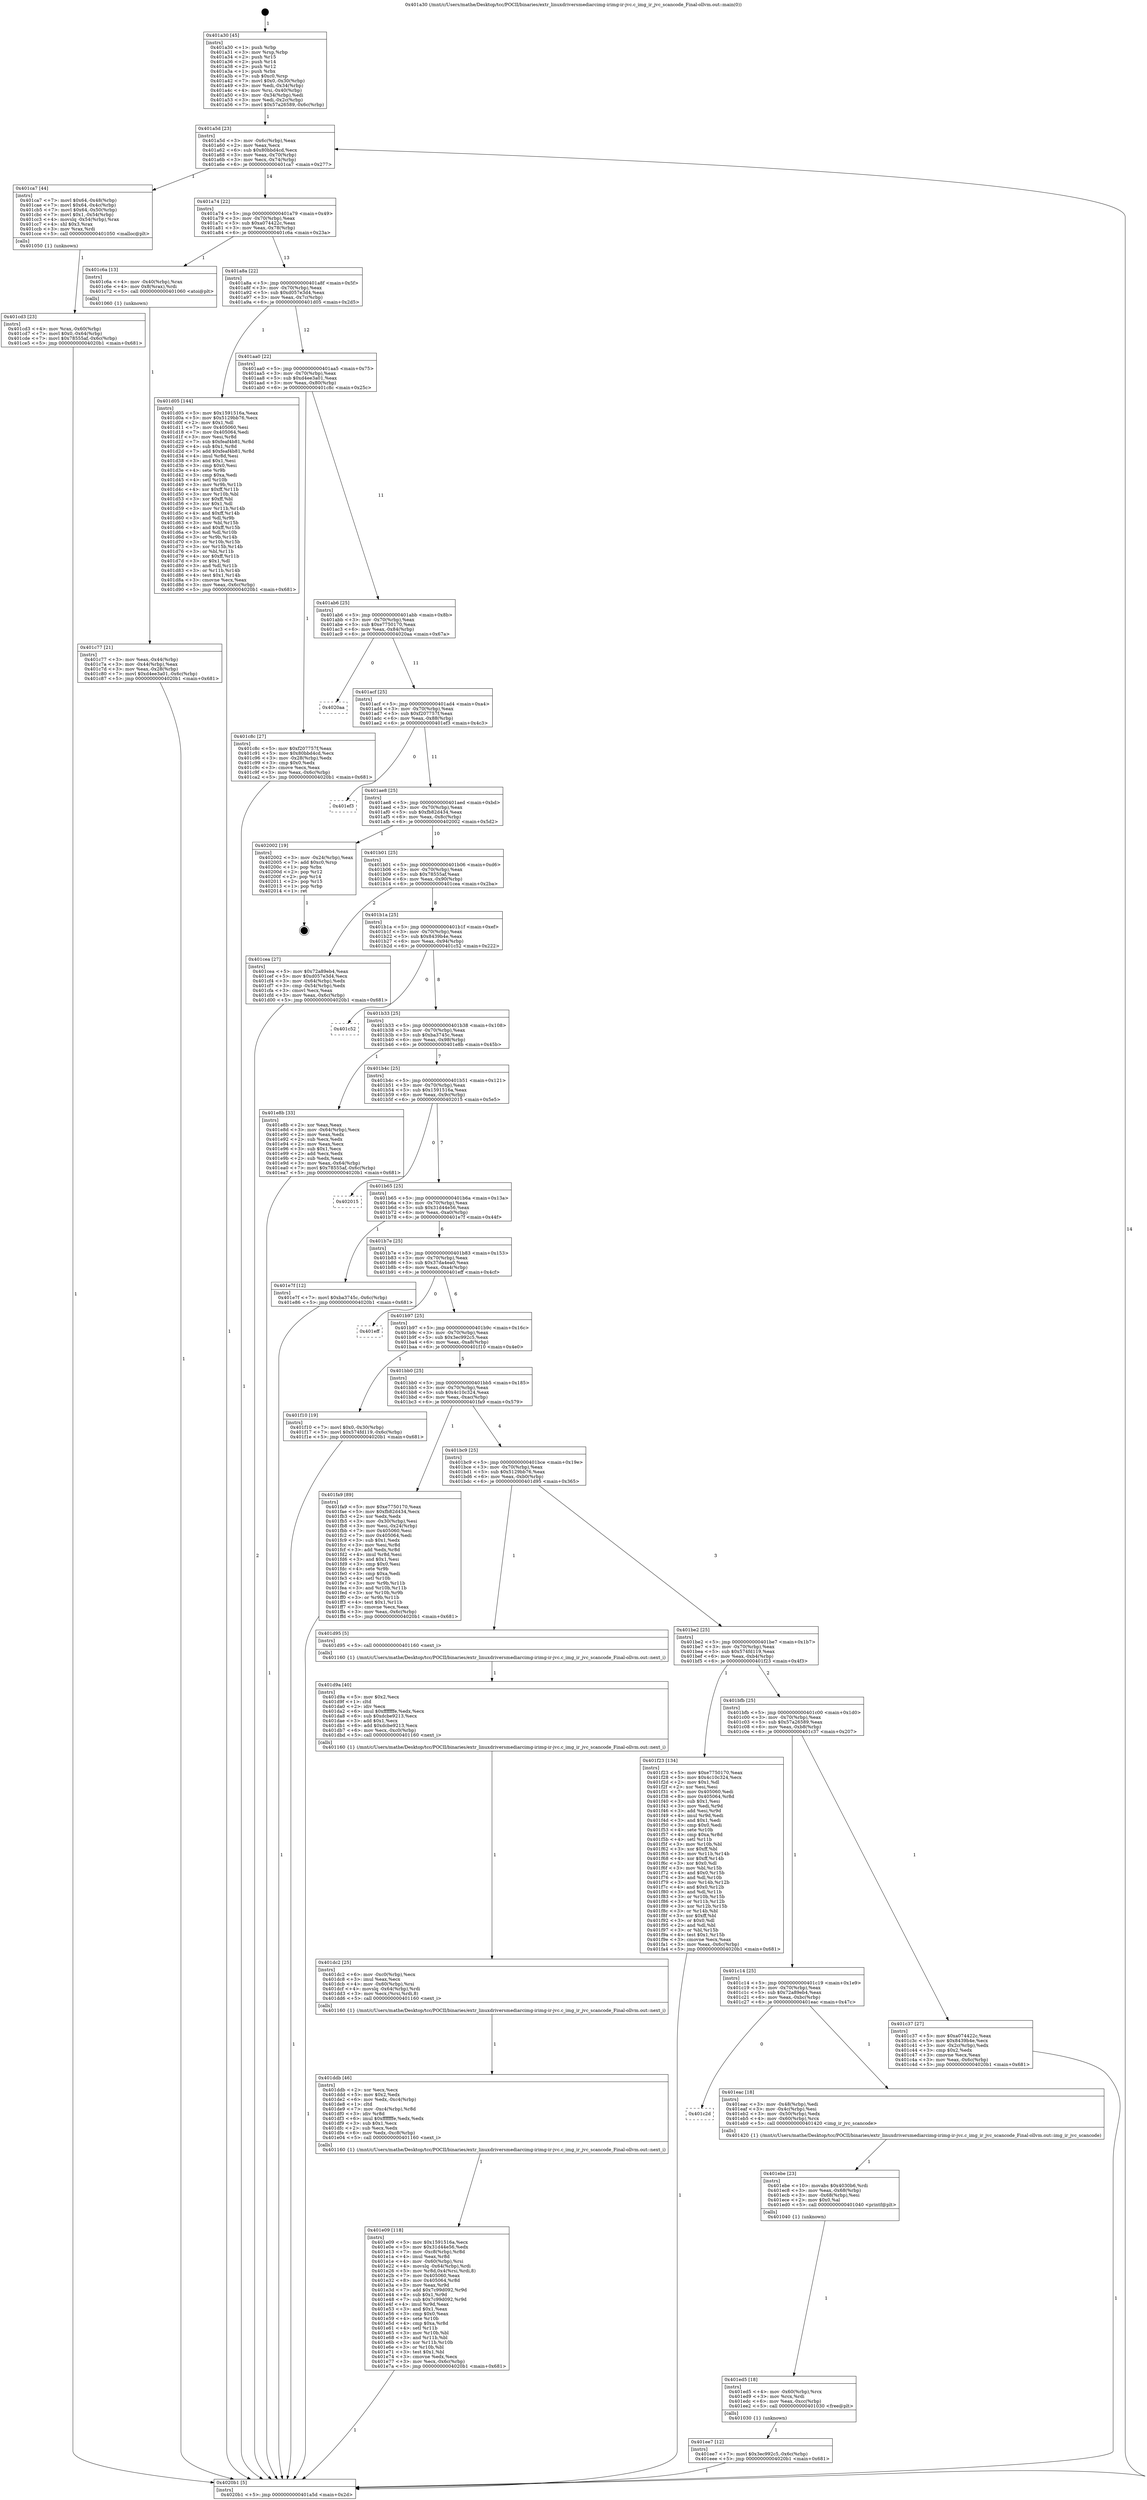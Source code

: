 digraph "0x401a30" {
  label = "0x401a30 (/mnt/c/Users/mathe/Desktop/tcc/POCII/binaries/extr_linuxdriversmediarcimg-irimg-ir-jvc.c_img_ir_jvc_scancode_Final-ollvm.out::main(0))"
  labelloc = "t"
  node[shape=record]

  Entry [label="",width=0.3,height=0.3,shape=circle,fillcolor=black,style=filled]
  "0x401a5d" [label="{
     0x401a5d [23]\l
     | [instrs]\l
     &nbsp;&nbsp;0x401a5d \<+3\>: mov -0x6c(%rbp),%eax\l
     &nbsp;&nbsp;0x401a60 \<+2\>: mov %eax,%ecx\l
     &nbsp;&nbsp;0x401a62 \<+6\>: sub $0x80bbd4cd,%ecx\l
     &nbsp;&nbsp;0x401a68 \<+3\>: mov %eax,-0x70(%rbp)\l
     &nbsp;&nbsp;0x401a6b \<+3\>: mov %ecx,-0x74(%rbp)\l
     &nbsp;&nbsp;0x401a6e \<+6\>: je 0000000000401ca7 \<main+0x277\>\l
  }"]
  "0x401ca7" [label="{
     0x401ca7 [44]\l
     | [instrs]\l
     &nbsp;&nbsp;0x401ca7 \<+7\>: movl $0x64,-0x48(%rbp)\l
     &nbsp;&nbsp;0x401cae \<+7\>: movl $0x64,-0x4c(%rbp)\l
     &nbsp;&nbsp;0x401cb5 \<+7\>: movl $0x64,-0x50(%rbp)\l
     &nbsp;&nbsp;0x401cbc \<+7\>: movl $0x1,-0x54(%rbp)\l
     &nbsp;&nbsp;0x401cc3 \<+4\>: movslq -0x54(%rbp),%rax\l
     &nbsp;&nbsp;0x401cc7 \<+4\>: shl $0x3,%rax\l
     &nbsp;&nbsp;0x401ccb \<+3\>: mov %rax,%rdi\l
     &nbsp;&nbsp;0x401cce \<+5\>: call 0000000000401050 \<malloc@plt\>\l
     | [calls]\l
     &nbsp;&nbsp;0x401050 \{1\} (unknown)\l
  }"]
  "0x401a74" [label="{
     0x401a74 [22]\l
     | [instrs]\l
     &nbsp;&nbsp;0x401a74 \<+5\>: jmp 0000000000401a79 \<main+0x49\>\l
     &nbsp;&nbsp;0x401a79 \<+3\>: mov -0x70(%rbp),%eax\l
     &nbsp;&nbsp;0x401a7c \<+5\>: sub $0xa074422c,%eax\l
     &nbsp;&nbsp;0x401a81 \<+3\>: mov %eax,-0x78(%rbp)\l
     &nbsp;&nbsp;0x401a84 \<+6\>: je 0000000000401c6a \<main+0x23a\>\l
  }"]
  Exit [label="",width=0.3,height=0.3,shape=circle,fillcolor=black,style=filled,peripheries=2]
  "0x401c6a" [label="{
     0x401c6a [13]\l
     | [instrs]\l
     &nbsp;&nbsp;0x401c6a \<+4\>: mov -0x40(%rbp),%rax\l
     &nbsp;&nbsp;0x401c6e \<+4\>: mov 0x8(%rax),%rdi\l
     &nbsp;&nbsp;0x401c72 \<+5\>: call 0000000000401060 \<atoi@plt\>\l
     | [calls]\l
     &nbsp;&nbsp;0x401060 \{1\} (unknown)\l
  }"]
  "0x401a8a" [label="{
     0x401a8a [22]\l
     | [instrs]\l
     &nbsp;&nbsp;0x401a8a \<+5\>: jmp 0000000000401a8f \<main+0x5f\>\l
     &nbsp;&nbsp;0x401a8f \<+3\>: mov -0x70(%rbp),%eax\l
     &nbsp;&nbsp;0x401a92 \<+5\>: sub $0xd057e3d4,%eax\l
     &nbsp;&nbsp;0x401a97 \<+3\>: mov %eax,-0x7c(%rbp)\l
     &nbsp;&nbsp;0x401a9a \<+6\>: je 0000000000401d05 \<main+0x2d5\>\l
  }"]
  "0x401ee7" [label="{
     0x401ee7 [12]\l
     | [instrs]\l
     &nbsp;&nbsp;0x401ee7 \<+7\>: movl $0x3ec992c5,-0x6c(%rbp)\l
     &nbsp;&nbsp;0x401eee \<+5\>: jmp 00000000004020b1 \<main+0x681\>\l
  }"]
  "0x401d05" [label="{
     0x401d05 [144]\l
     | [instrs]\l
     &nbsp;&nbsp;0x401d05 \<+5\>: mov $0x1591516a,%eax\l
     &nbsp;&nbsp;0x401d0a \<+5\>: mov $0x5129bb76,%ecx\l
     &nbsp;&nbsp;0x401d0f \<+2\>: mov $0x1,%dl\l
     &nbsp;&nbsp;0x401d11 \<+7\>: mov 0x405060,%esi\l
     &nbsp;&nbsp;0x401d18 \<+7\>: mov 0x405064,%edi\l
     &nbsp;&nbsp;0x401d1f \<+3\>: mov %esi,%r8d\l
     &nbsp;&nbsp;0x401d22 \<+7\>: sub $0xfeaf4b81,%r8d\l
     &nbsp;&nbsp;0x401d29 \<+4\>: sub $0x1,%r8d\l
     &nbsp;&nbsp;0x401d2d \<+7\>: add $0xfeaf4b81,%r8d\l
     &nbsp;&nbsp;0x401d34 \<+4\>: imul %r8d,%esi\l
     &nbsp;&nbsp;0x401d38 \<+3\>: and $0x1,%esi\l
     &nbsp;&nbsp;0x401d3b \<+3\>: cmp $0x0,%esi\l
     &nbsp;&nbsp;0x401d3e \<+4\>: sete %r9b\l
     &nbsp;&nbsp;0x401d42 \<+3\>: cmp $0xa,%edi\l
     &nbsp;&nbsp;0x401d45 \<+4\>: setl %r10b\l
     &nbsp;&nbsp;0x401d49 \<+3\>: mov %r9b,%r11b\l
     &nbsp;&nbsp;0x401d4c \<+4\>: xor $0xff,%r11b\l
     &nbsp;&nbsp;0x401d50 \<+3\>: mov %r10b,%bl\l
     &nbsp;&nbsp;0x401d53 \<+3\>: xor $0xff,%bl\l
     &nbsp;&nbsp;0x401d56 \<+3\>: xor $0x1,%dl\l
     &nbsp;&nbsp;0x401d59 \<+3\>: mov %r11b,%r14b\l
     &nbsp;&nbsp;0x401d5c \<+4\>: and $0xff,%r14b\l
     &nbsp;&nbsp;0x401d60 \<+3\>: and %dl,%r9b\l
     &nbsp;&nbsp;0x401d63 \<+3\>: mov %bl,%r15b\l
     &nbsp;&nbsp;0x401d66 \<+4\>: and $0xff,%r15b\l
     &nbsp;&nbsp;0x401d6a \<+3\>: and %dl,%r10b\l
     &nbsp;&nbsp;0x401d6d \<+3\>: or %r9b,%r14b\l
     &nbsp;&nbsp;0x401d70 \<+3\>: or %r10b,%r15b\l
     &nbsp;&nbsp;0x401d73 \<+3\>: xor %r15b,%r14b\l
     &nbsp;&nbsp;0x401d76 \<+3\>: or %bl,%r11b\l
     &nbsp;&nbsp;0x401d79 \<+4\>: xor $0xff,%r11b\l
     &nbsp;&nbsp;0x401d7d \<+3\>: or $0x1,%dl\l
     &nbsp;&nbsp;0x401d80 \<+3\>: and %dl,%r11b\l
     &nbsp;&nbsp;0x401d83 \<+3\>: or %r11b,%r14b\l
     &nbsp;&nbsp;0x401d86 \<+4\>: test $0x1,%r14b\l
     &nbsp;&nbsp;0x401d8a \<+3\>: cmovne %ecx,%eax\l
     &nbsp;&nbsp;0x401d8d \<+3\>: mov %eax,-0x6c(%rbp)\l
     &nbsp;&nbsp;0x401d90 \<+5\>: jmp 00000000004020b1 \<main+0x681\>\l
  }"]
  "0x401aa0" [label="{
     0x401aa0 [22]\l
     | [instrs]\l
     &nbsp;&nbsp;0x401aa0 \<+5\>: jmp 0000000000401aa5 \<main+0x75\>\l
     &nbsp;&nbsp;0x401aa5 \<+3\>: mov -0x70(%rbp),%eax\l
     &nbsp;&nbsp;0x401aa8 \<+5\>: sub $0xd4ee3a01,%eax\l
     &nbsp;&nbsp;0x401aad \<+3\>: mov %eax,-0x80(%rbp)\l
     &nbsp;&nbsp;0x401ab0 \<+6\>: je 0000000000401c8c \<main+0x25c\>\l
  }"]
  "0x401ed5" [label="{
     0x401ed5 [18]\l
     | [instrs]\l
     &nbsp;&nbsp;0x401ed5 \<+4\>: mov -0x60(%rbp),%rcx\l
     &nbsp;&nbsp;0x401ed9 \<+3\>: mov %rcx,%rdi\l
     &nbsp;&nbsp;0x401edc \<+6\>: mov %eax,-0xcc(%rbp)\l
     &nbsp;&nbsp;0x401ee2 \<+5\>: call 0000000000401030 \<free@plt\>\l
     | [calls]\l
     &nbsp;&nbsp;0x401030 \{1\} (unknown)\l
  }"]
  "0x401c8c" [label="{
     0x401c8c [27]\l
     | [instrs]\l
     &nbsp;&nbsp;0x401c8c \<+5\>: mov $0xf207757f,%eax\l
     &nbsp;&nbsp;0x401c91 \<+5\>: mov $0x80bbd4cd,%ecx\l
     &nbsp;&nbsp;0x401c96 \<+3\>: mov -0x28(%rbp),%edx\l
     &nbsp;&nbsp;0x401c99 \<+3\>: cmp $0x0,%edx\l
     &nbsp;&nbsp;0x401c9c \<+3\>: cmove %ecx,%eax\l
     &nbsp;&nbsp;0x401c9f \<+3\>: mov %eax,-0x6c(%rbp)\l
     &nbsp;&nbsp;0x401ca2 \<+5\>: jmp 00000000004020b1 \<main+0x681\>\l
  }"]
  "0x401ab6" [label="{
     0x401ab6 [25]\l
     | [instrs]\l
     &nbsp;&nbsp;0x401ab6 \<+5\>: jmp 0000000000401abb \<main+0x8b\>\l
     &nbsp;&nbsp;0x401abb \<+3\>: mov -0x70(%rbp),%eax\l
     &nbsp;&nbsp;0x401abe \<+5\>: sub $0xe7750170,%eax\l
     &nbsp;&nbsp;0x401ac3 \<+6\>: mov %eax,-0x84(%rbp)\l
     &nbsp;&nbsp;0x401ac9 \<+6\>: je 00000000004020aa \<main+0x67a\>\l
  }"]
  "0x401ebe" [label="{
     0x401ebe [23]\l
     | [instrs]\l
     &nbsp;&nbsp;0x401ebe \<+10\>: movabs $0x4030b6,%rdi\l
     &nbsp;&nbsp;0x401ec8 \<+3\>: mov %eax,-0x68(%rbp)\l
     &nbsp;&nbsp;0x401ecb \<+3\>: mov -0x68(%rbp),%esi\l
     &nbsp;&nbsp;0x401ece \<+2\>: mov $0x0,%al\l
     &nbsp;&nbsp;0x401ed0 \<+5\>: call 0000000000401040 \<printf@plt\>\l
     | [calls]\l
     &nbsp;&nbsp;0x401040 \{1\} (unknown)\l
  }"]
  "0x4020aa" [label="{
     0x4020aa\l
  }", style=dashed]
  "0x401acf" [label="{
     0x401acf [25]\l
     | [instrs]\l
     &nbsp;&nbsp;0x401acf \<+5\>: jmp 0000000000401ad4 \<main+0xa4\>\l
     &nbsp;&nbsp;0x401ad4 \<+3\>: mov -0x70(%rbp),%eax\l
     &nbsp;&nbsp;0x401ad7 \<+5\>: sub $0xf207757f,%eax\l
     &nbsp;&nbsp;0x401adc \<+6\>: mov %eax,-0x88(%rbp)\l
     &nbsp;&nbsp;0x401ae2 \<+6\>: je 0000000000401ef3 \<main+0x4c3\>\l
  }"]
  "0x401c2d" [label="{
     0x401c2d\l
  }", style=dashed]
  "0x401ef3" [label="{
     0x401ef3\l
  }", style=dashed]
  "0x401ae8" [label="{
     0x401ae8 [25]\l
     | [instrs]\l
     &nbsp;&nbsp;0x401ae8 \<+5\>: jmp 0000000000401aed \<main+0xbd\>\l
     &nbsp;&nbsp;0x401aed \<+3\>: mov -0x70(%rbp),%eax\l
     &nbsp;&nbsp;0x401af0 \<+5\>: sub $0xfb82d434,%eax\l
     &nbsp;&nbsp;0x401af5 \<+6\>: mov %eax,-0x8c(%rbp)\l
     &nbsp;&nbsp;0x401afb \<+6\>: je 0000000000402002 \<main+0x5d2\>\l
  }"]
  "0x401eac" [label="{
     0x401eac [18]\l
     | [instrs]\l
     &nbsp;&nbsp;0x401eac \<+3\>: mov -0x48(%rbp),%edi\l
     &nbsp;&nbsp;0x401eaf \<+3\>: mov -0x4c(%rbp),%esi\l
     &nbsp;&nbsp;0x401eb2 \<+3\>: mov -0x50(%rbp),%edx\l
     &nbsp;&nbsp;0x401eb5 \<+4\>: mov -0x60(%rbp),%rcx\l
     &nbsp;&nbsp;0x401eb9 \<+5\>: call 0000000000401420 \<img_ir_jvc_scancode\>\l
     | [calls]\l
     &nbsp;&nbsp;0x401420 \{1\} (/mnt/c/Users/mathe/Desktop/tcc/POCII/binaries/extr_linuxdriversmediarcimg-irimg-ir-jvc.c_img_ir_jvc_scancode_Final-ollvm.out::img_ir_jvc_scancode)\l
  }"]
  "0x402002" [label="{
     0x402002 [19]\l
     | [instrs]\l
     &nbsp;&nbsp;0x402002 \<+3\>: mov -0x24(%rbp),%eax\l
     &nbsp;&nbsp;0x402005 \<+7\>: add $0xc0,%rsp\l
     &nbsp;&nbsp;0x40200c \<+1\>: pop %rbx\l
     &nbsp;&nbsp;0x40200d \<+2\>: pop %r12\l
     &nbsp;&nbsp;0x40200f \<+2\>: pop %r14\l
     &nbsp;&nbsp;0x402011 \<+2\>: pop %r15\l
     &nbsp;&nbsp;0x402013 \<+1\>: pop %rbp\l
     &nbsp;&nbsp;0x402014 \<+1\>: ret\l
  }"]
  "0x401b01" [label="{
     0x401b01 [25]\l
     | [instrs]\l
     &nbsp;&nbsp;0x401b01 \<+5\>: jmp 0000000000401b06 \<main+0xd6\>\l
     &nbsp;&nbsp;0x401b06 \<+3\>: mov -0x70(%rbp),%eax\l
     &nbsp;&nbsp;0x401b09 \<+5\>: sub $0x78555af,%eax\l
     &nbsp;&nbsp;0x401b0e \<+6\>: mov %eax,-0x90(%rbp)\l
     &nbsp;&nbsp;0x401b14 \<+6\>: je 0000000000401cea \<main+0x2ba\>\l
  }"]
  "0x401e09" [label="{
     0x401e09 [118]\l
     | [instrs]\l
     &nbsp;&nbsp;0x401e09 \<+5\>: mov $0x1591516a,%ecx\l
     &nbsp;&nbsp;0x401e0e \<+5\>: mov $0x31d44e56,%edx\l
     &nbsp;&nbsp;0x401e13 \<+7\>: mov -0xc8(%rbp),%r8d\l
     &nbsp;&nbsp;0x401e1a \<+4\>: imul %eax,%r8d\l
     &nbsp;&nbsp;0x401e1e \<+4\>: mov -0x60(%rbp),%rsi\l
     &nbsp;&nbsp;0x401e22 \<+4\>: movslq -0x64(%rbp),%rdi\l
     &nbsp;&nbsp;0x401e26 \<+5\>: mov %r8d,0x4(%rsi,%rdi,8)\l
     &nbsp;&nbsp;0x401e2b \<+7\>: mov 0x405060,%eax\l
     &nbsp;&nbsp;0x401e32 \<+8\>: mov 0x405064,%r8d\l
     &nbsp;&nbsp;0x401e3a \<+3\>: mov %eax,%r9d\l
     &nbsp;&nbsp;0x401e3d \<+7\>: add $0x7c99d092,%r9d\l
     &nbsp;&nbsp;0x401e44 \<+4\>: sub $0x1,%r9d\l
     &nbsp;&nbsp;0x401e48 \<+7\>: sub $0x7c99d092,%r9d\l
     &nbsp;&nbsp;0x401e4f \<+4\>: imul %r9d,%eax\l
     &nbsp;&nbsp;0x401e53 \<+3\>: and $0x1,%eax\l
     &nbsp;&nbsp;0x401e56 \<+3\>: cmp $0x0,%eax\l
     &nbsp;&nbsp;0x401e59 \<+4\>: sete %r10b\l
     &nbsp;&nbsp;0x401e5d \<+4\>: cmp $0xa,%r8d\l
     &nbsp;&nbsp;0x401e61 \<+4\>: setl %r11b\l
     &nbsp;&nbsp;0x401e65 \<+3\>: mov %r10b,%bl\l
     &nbsp;&nbsp;0x401e68 \<+3\>: and %r11b,%bl\l
     &nbsp;&nbsp;0x401e6b \<+3\>: xor %r11b,%r10b\l
     &nbsp;&nbsp;0x401e6e \<+3\>: or %r10b,%bl\l
     &nbsp;&nbsp;0x401e71 \<+3\>: test $0x1,%bl\l
     &nbsp;&nbsp;0x401e74 \<+3\>: cmovne %edx,%ecx\l
     &nbsp;&nbsp;0x401e77 \<+3\>: mov %ecx,-0x6c(%rbp)\l
     &nbsp;&nbsp;0x401e7a \<+5\>: jmp 00000000004020b1 \<main+0x681\>\l
  }"]
  "0x401cea" [label="{
     0x401cea [27]\l
     | [instrs]\l
     &nbsp;&nbsp;0x401cea \<+5\>: mov $0x72a89eb4,%eax\l
     &nbsp;&nbsp;0x401cef \<+5\>: mov $0xd057e3d4,%ecx\l
     &nbsp;&nbsp;0x401cf4 \<+3\>: mov -0x64(%rbp),%edx\l
     &nbsp;&nbsp;0x401cf7 \<+3\>: cmp -0x54(%rbp),%edx\l
     &nbsp;&nbsp;0x401cfa \<+3\>: cmovl %ecx,%eax\l
     &nbsp;&nbsp;0x401cfd \<+3\>: mov %eax,-0x6c(%rbp)\l
     &nbsp;&nbsp;0x401d00 \<+5\>: jmp 00000000004020b1 \<main+0x681\>\l
  }"]
  "0x401b1a" [label="{
     0x401b1a [25]\l
     | [instrs]\l
     &nbsp;&nbsp;0x401b1a \<+5\>: jmp 0000000000401b1f \<main+0xef\>\l
     &nbsp;&nbsp;0x401b1f \<+3\>: mov -0x70(%rbp),%eax\l
     &nbsp;&nbsp;0x401b22 \<+5\>: sub $0x8439b4e,%eax\l
     &nbsp;&nbsp;0x401b27 \<+6\>: mov %eax,-0x94(%rbp)\l
     &nbsp;&nbsp;0x401b2d \<+6\>: je 0000000000401c52 \<main+0x222\>\l
  }"]
  "0x401ddb" [label="{
     0x401ddb [46]\l
     | [instrs]\l
     &nbsp;&nbsp;0x401ddb \<+2\>: xor %ecx,%ecx\l
     &nbsp;&nbsp;0x401ddd \<+5\>: mov $0x2,%edx\l
     &nbsp;&nbsp;0x401de2 \<+6\>: mov %edx,-0xc4(%rbp)\l
     &nbsp;&nbsp;0x401de8 \<+1\>: cltd\l
     &nbsp;&nbsp;0x401de9 \<+7\>: mov -0xc4(%rbp),%r8d\l
     &nbsp;&nbsp;0x401df0 \<+3\>: idiv %r8d\l
     &nbsp;&nbsp;0x401df3 \<+6\>: imul $0xfffffffe,%edx,%edx\l
     &nbsp;&nbsp;0x401df9 \<+3\>: sub $0x1,%ecx\l
     &nbsp;&nbsp;0x401dfc \<+2\>: sub %ecx,%edx\l
     &nbsp;&nbsp;0x401dfe \<+6\>: mov %edx,-0xc8(%rbp)\l
     &nbsp;&nbsp;0x401e04 \<+5\>: call 0000000000401160 \<next_i\>\l
     | [calls]\l
     &nbsp;&nbsp;0x401160 \{1\} (/mnt/c/Users/mathe/Desktop/tcc/POCII/binaries/extr_linuxdriversmediarcimg-irimg-ir-jvc.c_img_ir_jvc_scancode_Final-ollvm.out::next_i)\l
  }"]
  "0x401c52" [label="{
     0x401c52\l
  }", style=dashed]
  "0x401b33" [label="{
     0x401b33 [25]\l
     | [instrs]\l
     &nbsp;&nbsp;0x401b33 \<+5\>: jmp 0000000000401b38 \<main+0x108\>\l
     &nbsp;&nbsp;0x401b38 \<+3\>: mov -0x70(%rbp),%eax\l
     &nbsp;&nbsp;0x401b3b \<+5\>: sub $0xba3745c,%eax\l
     &nbsp;&nbsp;0x401b40 \<+6\>: mov %eax,-0x98(%rbp)\l
     &nbsp;&nbsp;0x401b46 \<+6\>: je 0000000000401e8b \<main+0x45b\>\l
  }"]
  "0x401dc2" [label="{
     0x401dc2 [25]\l
     | [instrs]\l
     &nbsp;&nbsp;0x401dc2 \<+6\>: mov -0xc0(%rbp),%ecx\l
     &nbsp;&nbsp;0x401dc8 \<+3\>: imul %eax,%ecx\l
     &nbsp;&nbsp;0x401dcb \<+4\>: mov -0x60(%rbp),%rsi\l
     &nbsp;&nbsp;0x401dcf \<+4\>: movslq -0x64(%rbp),%rdi\l
     &nbsp;&nbsp;0x401dd3 \<+3\>: mov %ecx,(%rsi,%rdi,8)\l
     &nbsp;&nbsp;0x401dd6 \<+5\>: call 0000000000401160 \<next_i\>\l
     | [calls]\l
     &nbsp;&nbsp;0x401160 \{1\} (/mnt/c/Users/mathe/Desktop/tcc/POCII/binaries/extr_linuxdriversmediarcimg-irimg-ir-jvc.c_img_ir_jvc_scancode_Final-ollvm.out::next_i)\l
  }"]
  "0x401e8b" [label="{
     0x401e8b [33]\l
     | [instrs]\l
     &nbsp;&nbsp;0x401e8b \<+2\>: xor %eax,%eax\l
     &nbsp;&nbsp;0x401e8d \<+3\>: mov -0x64(%rbp),%ecx\l
     &nbsp;&nbsp;0x401e90 \<+2\>: mov %eax,%edx\l
     &nbsp;&nbsp;0x401e92 \<+2\>: sub %ecx,%edx\l
     &nbsp;&nbsp;0x401e94 \<+2\>: mov %eax,%ecx\l
     &nbsp;&nbsp;0x401e96 \<+3\>: sub $0x1,%ecx\l
     &nbsp;&nbsp;0x401e99 \<+2\>: add %ecx,%edx\l
     &nbsp;&nbsp;0x401e9b \<+2\>: sub %edx,%eax\l
     &nbsp;&nbsp;0x401e9d \<+3\>: mov %eax,-0x64(%rbp)\l
     &nbsp;&nbsp;0x401ea0 \<+7\>: movl $0x78555af,-0x6c(%rbp)\l
     &nbsp;&nbsp;0x401ea7 \<+5\>: jmp 00000000004020b1 \<main+0x681\>\l
  }"]
  "0x401b4c" [label="{
     0x401b4c [25]\l
     | [instrs]\l
     &nbsp;&nbsp;0x401b4c \<+5\>: jmp 0000000000401b51 \<main+0x121\>\l
     &nbsp;&nbsp;0x401b51 \<+3\>: mov -0x70(%rbp),%eax\l
     &nbsp;&nbsp;0x401b54 \<+5\>: sub $0x1591516a,%eax\l
     &nbsp;&nbsp;0x401b59 \<+6\>: mov %eax,-0x9c(%rbp)\l
     &nbsp;&nbsp;0x401b5f \<+6\>: je 0000000000402015 \<main+0x5e5\>\l
  }"]
  "0x401d9a" [label="{
     0x401d9a [40]\l
     | [instrs]\l
     &nbsp;&nbsp;0x401d9a \<+5\>: mov $0x2,%ecx\l
     &nbsp;&nbsp;0x401d9f \<+1\>: cltd\l
     &nbsp;&nbsp;0x401da0 \<+2\>: idiv %ecx\l
     &nbsp;&nbsp;0x401da2 \<+6\>: imul $0xfffffffe,%edx,%ecx\l
     &nbsp;&nbsp;0x401da8 \<+6\>: sub $0xdcbe9213,%ecx\l
     &nbsp;&nbsp;0x401dae \<+3\>: add $0x1,%ecx\l
     &nbsp;&nbsp;0x401db1 \<+6\>: add $0xdcbe9213,%ecx\l
     &nbsp;&nbsp;0x401db7 \<+6\>: mov %ecx,-0xc0(%rbp)\l
     &nbsp;&nbsp;0x401dbd \<+5\>: call 0000000000401160 \<next_i\>\l
     | [calls]\l
     &nbsp;&nbsp;0x401160 \{1\} (/mnt/c/Users/mathe/Desktop/tcc/POCII/binaries/extr_linuxdriversmediarcimg-irimg-ir-jvc.c_img_ir_jvc_scancode_Final-ollvm.out::next_i)\l
  }"]
  "0x402015" [label="{
     0x402015\l
  }", style=dashed]
  "0x401b65" [label="{
     0x401b65 [25]\l
     | [instrs]\l
     &nbsp;&nbsp;0x401b65 \<+5\>: jmp 0000000000401b6a \<main+0x13a\>\l
     &nbsp;&nbsp;0x401b6a \<+3\>: mov -0x70(%rbp),%eax\l
     &nbsp;&nbsp;0x401b6d \<+5\>: sub $0x31d44e56,%eax\l
     &nbsp;&nbsp;0x401b72 \<+6\>: mov %eax,-0xa0(%rbp)\l
     &nbsp;&nbsp;0x401b78 \<+6\>: je 0000000000401e7f \<main+0x44f\>\l
  }"]
  "0x401cd3" [label="{
     0x401cd3 [23]\l
     | [instrs]\l
     &nbsp;&nbsp;0x401cd3 \<+4\>: mov %rax,-0x60(%rbp)\l
     &nbsp;&nbsp;0x401cd7 \<+7\>: movl $0x0,-0x64(%rbp)\l
     &nbsp;&nbsp;0x401cde \<+7\>: movl $0x78555af,-0x6c(%rbp)\l
     &nbsp;&nbsp;0x401ce5 \<+5\>: jmp 00000000004020b1 \<main+0x681\>\l
  }"]
  "0x401e7f" [label="{
     0x401e7f [12]\l
     | [instrs]\l
     &nbsp;&nbsp;0x401e7f \<+7\>: movl $0xba3745c,-0x6c(%rbp)\l
     &nbsp;&nbsp;0x401e86 \<+5\>: jmp 00000000004020b1 \<main+0x681\>\l
  }"]
  "0x401b7e" [label="{
     0x401b7e [25]\l
     | [instrs]\l
     &nbsp;&nbsp;0x401b7e \<+5\>: jmp 0000000000401b83 \<main+0x153\>\l
     &nbsp;&nbsp;0x401b83 \<+3\>: mov -0x70(%rbp),%eax\l
     &nbsp;&nbsp;0x401b86 \<+5\>: sub $0x37da4ea0,%eax\l
     &nbsp;&nbsp;0x401b8b \<+6\>: mov %eax,-0xa4(%rbp)\l
     &nbsp;&nbsp;0x401b91 \<+6\>: je 0000000000401eff \<main+0x4cf\>\l
  }"]
  "0x401c77" [label="{
     0x401c77 [21]\l
     | [instrs]\l
     &nbsp;&nbsp;0x401c77 \<+3\>: mov %eax,-0x44(%rbp)\l
     &nbsp;&nbsp;0x401c7a \<+3\>: mov -0x44(%rbp),%eax\l
     &nbsp;&nbsp;0x401c7d \<+3\>: mov %eax,-0x28(%rbp)\l
     &nbsp;&nbsp;0x401c80 \<+7\>: movl $0xd4ee3a01,-0x6c(%rbp)\l
     &nbsp;&nbsp;0x401c87 \<+5\>: jmp 00000000004020b1 \<main+0x681\>\l
  }"]
  "0x401eff" [label="{
     0x401eff\l
  }", style=dashed]
  "0x401b97" [label="{
     0x401b97 [25]\l
     | [instrs]\l
     &nbsp;&nbsp;0x401b97 \<+5\>: jmp 0000000000401b9c \<main+0x16c\>\l
     &nbsp;&nbsp;0x401b9c \<+3\>: mov -0x70(%rbp),%eax\l
     &nbsp;&nbsp;0x401b9f \<+5\>: sub $0x3ec992c5,%eax\l
     &nbsp;&nbsp;0x401ba4 \<+6\>: mov %eax,-0xa8(%rbp)\l
     &nbsp;&nbsp;0x401baa \<+6\>: je 0000000000401f10 \<main+0x4e0\>\l
  }"]
  "0x401a30" [label="{
     0x401a30 [45]\l
     | [instrs]\l
     &nbsp;&nbsp;0x401a30 \<+1\>: push %rbp\l
     &nbsp;&nbsp;0x401a31 \<+3\>: mov %rsp,%rbp\l
     &nbsp;&nbsp;0x401a34 \<+2\>: push %r15\l
     &nbsp;&nbsp;0x401a36 \<+2\>: push %r14\l
     &nbsp;&nbsp;0x401a38 \<+2\>: push %r12\l
     &nbsp;&nbsp;0x401a3a \<+1\>: push %rbx\l
     &nbsp;&nbsp;0x401a3b \<+7\>: sub $0xc0,%rsp\l
     &nbsp;&nbsp;0x401a42 \<+7\>: movl $0x0,-0x30(%rbp)\l
     &nbsp;&nbsp;0x401a49 \<+3\>: mov %edi,-0x34(%rbp)\l
     &nbsp;&nbsp;0x401a4c \<+4\>: mov %rsi,-0x40(%rbp)\l
     &nbsp;&nbsp;0x401a50 \<+3\>: mov -0x34(%rbp),%edi\l
     &nbsp;&nbsp;0x401a53 \<+3\>: mov %edi,-0x2c(%rbp)\l
     &nbsp;&nbsp;0x401a56 \<+7\>: movl $0x57a26589,-0x6c(%rbp)\l
  }"]
  "0x401f10" [label="{
     0x401f10 [19]\l
     | [instrs]\l
     &nbsp;&nbsp;0x401f10 \<+7\>: movl $0x0,-0x30(%rbp)\l
     &nbsp;&nbsp;0x401f17 \<+7\>: movl $0x574fd119,-0x6c(%rbp)\l
     &nbsp;&nbsp;0x401f1e \<+5\>: jmp 00000000004020b1 \<main+0x681\>\l
  }"]
  "0x401bb0" [label="{
     0x401bb0 [25]\l
     | [instrs]\l
     &nbsp;&nbsp;0x401bb0 \<+5\>: jmp 0000000000401bb5 \<main+0x185\>\l
     &nbsp;&nbsp;0x401bb5 \<+3\>: mov -0x70(%rbp),%eax\l
     &nbsp;&nbsp;0x401bb8 \<+5\>: sub $0x4c10c324,%eax\l
     &nbsp;&nbsp;0x401bbd \<+6\>: mov %eax,-0xac(%rbp)\l
     &nbsp;&nbsp;0x401bc3 \<+6\>: je 0000000000401fa9 \<main+0x579\>\l
  }"]
  "0x4020b1" [label="{
     0x4020b1 [5]\l
     | [instrs]\l
     &nbsp;&nbsp;0x4020b1 \<+5\>: jmp 0000000000401a5d \<main+0x2d\>\l
  }"]
  "0x401fa9" [label="{
     0x401fa9 [89]\l
     | [instrs]\l
     &nbsp;&nbsp;0x401fa9 \<+5\>: mov $0xe7750170,%eax\l
     &nbsp;&nbsp;0x401fae \<+5\>: mov $0xfb82d434,%ecx\l
     &nbsp;&nbsp;0x401fb3 \<+2\>: xor %edx,%edx\l
     &nbsp;&nbsp;0x401fb5 \<+3\>: mov -0x30(%rbp),%esi\l
     &nbsp;&nbsp;0x401fb8 \<+3\>: mov %esi,-0x24(%rbp)\l
     &nbsp;&nbsp;0x401fbb \<+7\>: mov 0x405060,%esi\l
     &nbsp;&nbsp;0x401fc2 \<+7\>: mov 0x405064,%edi\l
     &nbsp;&nbsp;0x401fc9 \<+3\>: sub $0x1,%edx\l
     &nbsp;&nbsp;0x401fcc \<+3\>: mov %esi,%r8d\l
     &nbsp;&nbsp;0x401fcf \<+3\>: add %edx,%r8d\l
     &nbsp;&nbsp;0x401fd2 \<+4\>: imul %r8d,%esi\l
     &nbsp;&nbsp;0x401fd6 \<+3\>: and $0x1,%esi\l
     &nbsp;&nbsp;0x401fd9 \<+3\>: cmp $0x0,%esi\l
     &nbsp;&nbsp;0x401fdc \<+4\>: sete %r9b\l
     &nbsp;&nbsp;0x401fe0 \<+3\>: cmp $0xa,%edi\l
     &nbsp;&nbsp;0x401fe3 \<+4\>: setl %r10b\l
     &nbsp;&nbsp;0x401fe7 \<+3\>: mov %r9b,%r11b\l
     &nbsp;&nbsp;0x401fea \<+3\>: and %r10b,%r11b\l
     &nbsp;&nbsp;0x401fed \<+3\>: xor %r10b,%r9b\l
     &nbsp;&nbsp;0x401ff0 \<+3\>: or %r9b,%r11b\l
     &nbsp;&nbsp;0x401ff3 \<+4\>: test $0x1,%r11b\l
     &nbsp;&nbsp;0x401ff7 \<+3\>: cmovne %ecx,%eax\l
     &nbsp;&nbsp;0x401ffa \<+3\>: mov %eax,-0x6c(%rbp)\l
     &nbsp;&nbsp;0x401ffd \<+5\>: jmp 00000000004020b1 \<main+0x681\>\l
  }"]
  "0x401bc9" [label="{
     0x401bc9 [25]\l
     | [instrs]\l
     &nbsp;&nbsp;0x401bc9 \<+5\>: jmp 0000000000401bce \<main+0x19e\>\l
     &nbsp;&nbsp;0x401bce \<+3\>: mov -0x70(%rbp),%eax\l
     &nbsp;&nbsp;0x401bd1 \<+5\>: sub $0x5129bb76,%eax\l
     &nbsp;&nbsp;0x401bd6 \<+6\>: mov %eax,-0xb0(%rbp)\l
     &nbsp;&nbsp;0x401bdc \<+6\>: je 0000000000401d95 \<main+0x365\>\l
  }"]
  "0x401c14" [label="{
     0x401c14 [25]\l
     | [instrs]\l
     &nbsp;&nbsp;0x401c14 \<+5\>: jmp 0000000000401c19 \<main+0x1e9\>\l
     &nbsp;&nbsp;0x401c19 \<+3\>: mov -0x70(%rbp),%eax\l
     &nbsp;&nbsp;0x401c1c \<+5\>: sub $0x72a89eb4,%eax\l
     &nbsp;&nbsp;0x401c21 \<+6\>: mov %eax,-0xbc(%rbp)\l
     &nbsp;&nbsp;0x401c27 \<+6\>: je 0000000000401eac \<main+0x47c\>\l
  }"]
  "0x401d95" [label="{
     0x401d95 [5]\l
     | [instrs]\l
     &nbsp;&nbsp;0x401d95 \<+5\>: call 0000000000401160 \<next_i\>\l
     | [calls]\l
     &nbsp;&nbsp;0x401160 \{1\} (/mnt/c/Users/mathe/Desktop/tcc/POCII/binaries/extr_linuxdriversmediarcimg-irimg-ir-jvc.c_img_ir_jvc_scancode_Final-ollvm.out::next_i)\l
  }"]
  "0x401be2" [label="{
     0x401be2 [25]\l
     | [instrs]\l
     &nbsp;&nbsp;0x401be2 \<+5\>: jmp 0000000000401be7 \<main+0x1b7\>\l
     &nbsp;&nbsp;0x401be7 \<+3\>: mov -0x70(%rbp),%eax\l
     &nbsp;&nbsp;0x401bea \<+5\>: sub $0x574fd119,%eax\l
     &nbsp;&nbsp;0x401bef \<+6\>: mov %eax,-0xb4(%rbp)\l
     &nbsp;&nbsp;0x401bf5 \<+6\>: je 0000000000401f23 \<main+0x4f3\>\l
  }"]
  "0x401c37" [label="{
     0x401c37 [27]\l
     | [instrs]\l
     &nbsp;&nbsp;0x401c37 \<+5\>: mov $0xa074422c,%eax\l
     &nbsp;&nbsp;0x401c3c \<+5\>: mov $0x8439b4e,%ecx\l
     &nbsp;&nbsp;0x401c41 \<+3\>: mov -0x2c(%rbp),%edx\l
     &nbsp;&nbsp;0x401c44 \<+3\>: cmp $0x2,%edx\l
     &nbsp;&nbsp;0x401c47 \<+3\>: cmovne %ecx,%eax\l
     &nbsp;&nbsp;0x401c4a \<+3\>: mov %eax,-0x6c(%rbp)\l
     &nbsp;&nbsp;0x401c4d \<+5\>: jmp 00000000004020b1 \<main+0x681\>\l
  }"]
  "0x401f23" [label="{
     0x401f23 [134]\l
     | [instrs]\l
     &nbsp;&nbsp;0x401f23 \<+5\>: mov $0xe7750170,%eax\l
     &nbsp;&nbsp;0x401f28 \<+5\>: mov $0x4c10c324,%ecx\l
     &nbsp;&nbsp;0x401f2d \<+2\>: mov $0x1,%dl\l
     &nbsp;&nbsp;0x401f2f \<+2\>: xor %esi,%esi\l
     &nbsp;&nbsp;0x401f31 \<+7\>: mov 0x405060,%edi\l
     &nbsp;&nbsp;0x401f38 \<+8\>: mov 0x405064,%r8d\l
     &nbsp;&nbsp;0x401f40 \<+3\>: sub $0x1,%esi\l
     &nbsp;&nbsp;0x401f43 \<+3\>: mov %edi,%r9d\l
     &nbsp;&nbsp;0x401f46 \<+3\>: add %esi,%r9d\l
     &nbsp;&nbsp;0x401f49 \<+4\>: imul %r9d,%edi\l
     &nbsp;&nbsp;0x401f4d \<+3\>: and $0x1,%edi\l
     &nbsp;&nbsp;0x401f50 \<+3\>: cmp $0x0,%edi\l
     &nbsp;&nbsp;0x401f53 \<+4\>: sete %r10b\l
     &nbsp;&nbsp;0x401f57 \<+4\>: cmp $0xa,%r8d\l
     &nbsp;&nbsp;0x401f5b \<+4\>: setl %r11b\l
     &nbsp;&nbsp;0x401f5f \<+3\>: mov %r10b,%bl\l
     &nbsp;&nbsp;0x401f62 \<+3\>: xor $0xff,%bl\l
     &nbsp;&nbsp;0x401f65 \<+3\>: mov %r11b,%r14b\l
     &nbsp;&nbsp;0x401f68 \<+4\>: xor $0xff,%r14b\l
     &nbsp;&nbsp;0x401f6c \<+3\>: xor $0x0,%dl\l
     &nbsp;&nbsp;0x401f6f \<+3\>: mov %bl,%r15b\l
     &nbsp;&nbsp;0x401f72 \<+4\>: and $0x0,%r15b\l
     &nbsp;&nbsp;0x401f76 \<+3\>: and %dl,%r10b\l
     &nbsp;&nbsp;0x401f79 \<+3\>: mov %r14b,%r12b\l
     &nbsp;&nbsp;0x401f7c \<+4\>: and $0x0,%r12b\l
     &nbsp;&nbsp;0x401f80 \<+3\>: and %dl,%r11b\l
     &nbsp;&nbsp;0x401f83 \<+3\>: or %r10b,%r15b\l
     &nbsp;&nbsp;0x401f86 \<+3\>: or %r11b,%r12b\l
     &nbsp;&nbsp;0x401f89 \<+3\>: xor %r12b,%r15b\l
     &nbsp;&nbsp;0x401f8c \<+3\>: or %r14b,%bl\l
     &nbsp;&nbsp;0x401f8f \<+3\>: xor $0xff,%bl\l
     &nbsp;&nbsp;0x401f92 \<+3\>: or $0x0,%dl\l
     &nbsp;&nbsp;0x401f95 \<+2\>: and %dl,%bl\l
     &nbsp;&nbsp;0x401f97 \<+3\>: or %bl,%r15b\l
     &nbsp;&nbsp;0x401f9a \<+4\>: test $0x1,%r15b\l
     &nbsp;&nbsp;0x401f9e \<+3\>: cmovne %ecx,%eax\l
     &nbsp;&nbsp;0x401fa1 \<+3\>: mov %eax,-0x6c(%rbp)\l
     &nbsp;&nbsp;0x401fa4 \<+5\>: jmp 00000000004020b1 \<main+0x681\>\l
  }"]
  "0x401bfb" [label="{
     0x401bfb [25]\l
     | [instrs]\l
     &nbsp;&nbsp;0x401bfb \<+5\>: jmp 0000000000401c00 \<main+0x1d0\>\l
     &nbsp;&nbsp;0x401c00 \<+3\>: mov -0x70(%rbp),%eax\l
     &nbsp;&nbsp;0x401c03 \<+5\>: sub $0x57a26589,%eax\l
     &nbsp;&nbsp;0x401c08 \<+6\>: mov %eax,-0xb8(%rbp)\l
     &nbsp;&nbsp;0x401c0e \<+6\>: je 0000000000401c37 \<main+0x207\>\l
  }"]
  Entry -> "0x401a30" [label=" 1"]
  "0x401a5d" -> "0x401ca7" [label=" 1"]
  "0x401a5d" -> "0x401a74" [label=" 14"]
  "0x402002" -> Exit [label=" 1"]
  "0x401a74" -> "0x401c6a" [label=" 1"]
  "0x401a74" -> "0x401a8a" [label=" 13"]
  "0x401fa9" -> "0x4020b1" [label=" 1"]
  "0x401a8a" -> "0x401d05" [label=" 1"]
  "0x401a8a" -> "0x401aa0" [label=" 12"]
  "0x401f23" -> "0x4020b1" [label=" 1"]
  "0x401aa0" -> "0x401c8c" [label=" 1"]
  "0x401aa0" -> "0x401ab6" [label=" 11"]
  "0x401f10" -> "0x4020b1" [label=" 1"]
  "0x401ab6" -> "0x4020aa" [label=" 0"]
  "0x401ab6" -> "0x401acf" [label=" 11"]
  "0x401ee7" -> "0x4020b1" [label=" 1"]
  "0x401acf" -> "0x401ef3" [label=" 0"]
  "0x401acf" -> "0x401ae8" [label=" 11"]
  "0x401ed5" -> "0x401ee7" [label=" 1"]
  "0x401ae8" -> "0x402002" [label=" 1"]
  "0x401ae8" -> "0x401b01" [label=" 10"]
  "0x401ebe" -> "0x401ed5" [label=" 1"]
  "0x401b01" -> "0x401cea" [label=" 2"]
  "0x401b01" -> "0x401b1a" [label=" 8"]
  "0x401c14" -> "0x401c2d" [label=" 0"]
  "0x401b1a" -> "0x401c52" [label=" 0"]
  "0x401b1a" -> "0x401b33" [label=" 8"]
  "0x401c14" -> "0x401eac" [label=" 1"]
  "0x401b33" -> "0x401e8b" [label=" 1"]
  "0x401b33" -> "0x401b4c" [label=" 7"]
  "0x401eac" -> "0x401ebe" [label=" 1"]
  "0x401b4c" -> "0x402015" [label=" 0"]
  "0x401b4c" -> "0x401b65" [label=" 7"]
  "0x401e8b" -> "0x4020b1" [label=" 1"]
  "0x401b65" -> "0x401e7f" [label=" 1"]
  "0x401b65" -> "0x401b7e" [label=" 6"]
  "0x401e7f" -> "0x4020b1" [label=" 1"]
  "0x401b7e" -> "0x401eff" [label=" 0"]
  "0x401b7e" -> "0x401b97" [label=" 6"]
  "0x401e09" -> "0x4020b1" [label=" 1"]
  "0x401b97" -> "0x401f10" [label=" 1"]
  "0x401b97" -> "0x401bb0" [label=" 5"]
  "0x401ddb" -> "0x401e09" [label=" 1"]
  "0x401bb0" -> "0x401fa9" [label=" 1"]
  "0x401bb0" -> "0x401bc9" [label=" 4"]
  "0x401dc2" -> "0x401ddb" [label=" 1"]
  "0x401bc9" -> "0x401d95" [label=" 1"]
  "0x401bc9" -> "0x401be2" [label=" 3"]
  "0x401d9a" -> "0x401dc2" [label=" 1"]
  "0x401be2" -> "0x401f23" [label=" 1"]
  "0x401be2" -> "0x401bfb" [label=" 2"]
  "0x401d95" -> "0x401d9a" [label=" 1"]
  "0x401bfb" -> "0x401c37" [label=" 1"]
  "0x401bfb" -> "0x401c14" [label=" 1"]
  "0x401c37" -> "0x4020b1" [label=" 1"]
  "0x401a30" -> "0x401a5d" [label=" 1"]
  "0x4020b1" -> "0x401a5d" [label=" 14"]
  "0x401c6a" -> "0x401c77" [label=" 1"]
  "0x401c77" -> "0x4020b1" [label=" 1"]
  "0x401c8c" -> "0x4020b1" [label=" 1"]
  "0x401ca7" -> "0x401cd3" [label=" 1"]
  "0x401cd3" -> "0x4020b1" [label=" 1"]
  "0x401cea" -> "0x4020b1" [label=" 2"]
  "0x401d05" -> "0x4020b1" [label=" 1"]
}
